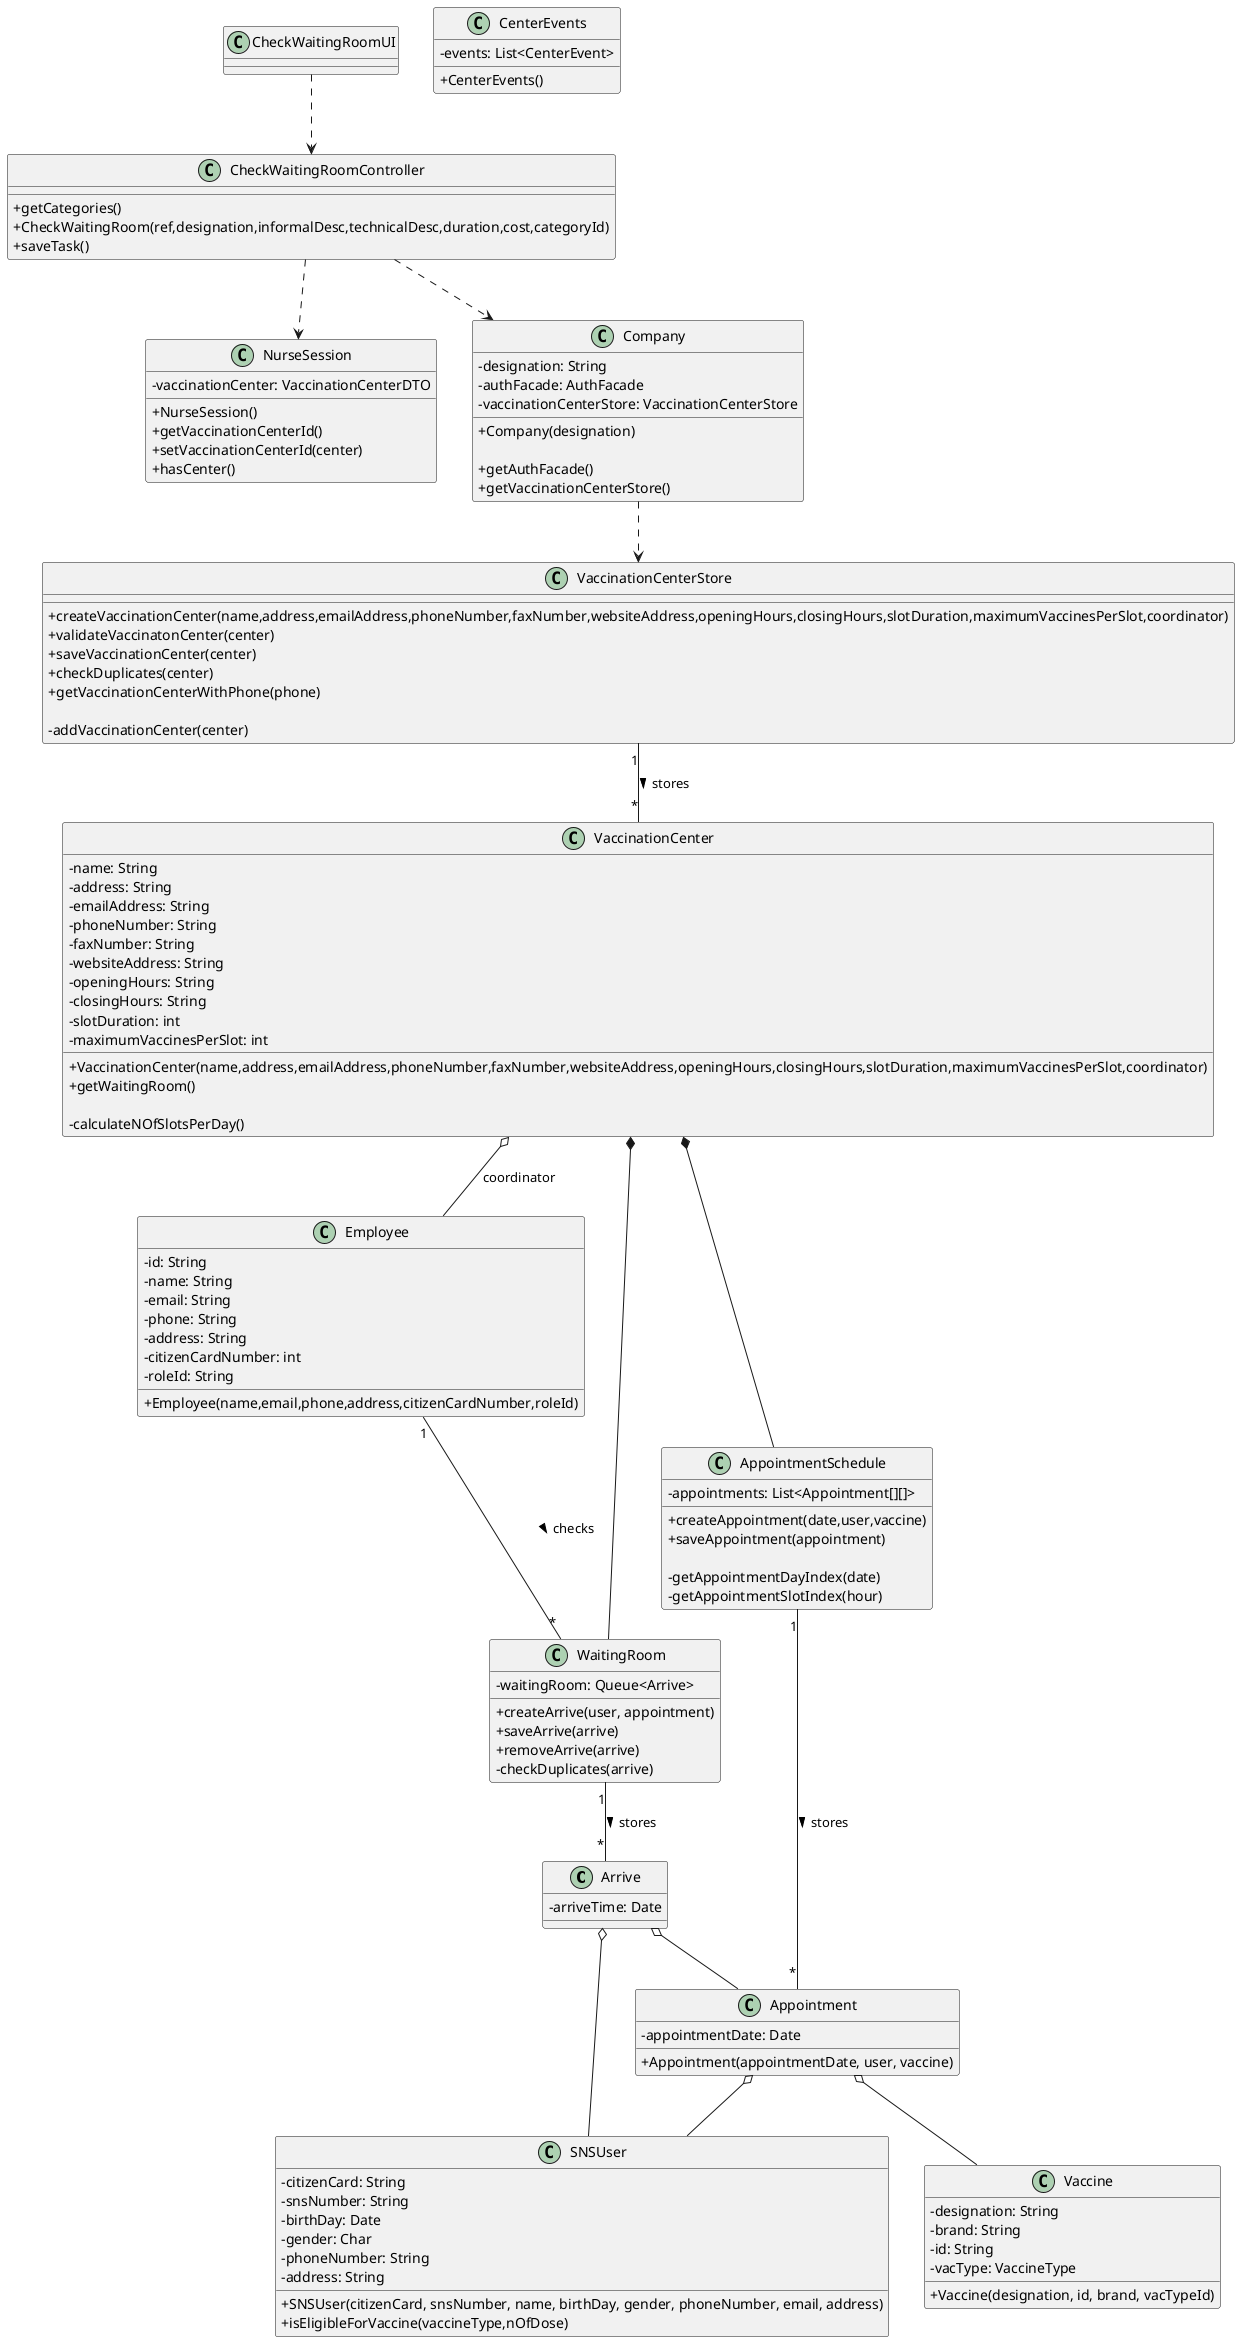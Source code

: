 @startuml
skinparam classAttributeIconSize 0

class Arrive {
  -arriveTime: Date
}

class NurseSession {
  -vaccinationCenter: VaccinationCenterDTO

  + NurseSession()
  + getVaccinationCenterId()
  + setVaccinationCenterId(center)
  + hasCenter()
}

class Company {
  -designation: String
  -authFacade: AuthFacade
  -vaccinationCenterStore: VaccinationCenterStore
  
  +Company(designation)

  +getAuthFacade()
  +getVaccinationCenterStore()
}

class CheckWaitingRoomController {
  +getCategories()
  +CheckWaitingRoom(ref,designation,informalDesc,technicalDesc,duration,cost,categoryId)
  +saveTask()
}

class CheckWaitingRoomUI {}

class VaccinationCenter {
  - name: String
  - address: String
  - emailAddress: String
  - phoneNumber: String
  - faxNumber: String
  - websiteAddress: String
  - openingHours: String
  - closingHours: String
  - slotDuration: int
  - maximumVaccinesPerSlot: int
  
  +VaccinationCenter(name,address,emailAddress,phoneNumber,faxNumber,websiteAddress,openingHours,closingHours,slotDuration,maximumVaccinesPerSlot,coordinator)
  +getWaitingRoom()

  -calculateNOfSlotsPerDay()
}

class VaccinationCenterStore {
  +createVaccinationCenter(name,address,emailAddress,phoneNumber,faxNumber,websiteAddress,openingHours,closingHours,slotDuration,maximumVaccinesPerSlot,coordinator)
  +validateVaccinatonCenter(center)
  +saveVaccinationCenter(center)
  +checkDuplicates(center)
  +getVaccinationCenterWithPhone(phone)

  -addVaccinationCenter(center)
}

class Employee {
  -id: String 
  -name: String 
  -email: String 
  -phone: String 
  -address: String 
  -citizenCardNumber: int 
  -roleId: String 

  +Employee(name,email,phone,address,citizenCardNumber,roleId)
}

class SNSUser {
  - citizenCard: String
  - snsNumber: String
  - birthDay: Date
  - gender: Char
  - phoneNumber: String
  - address: String

  + SNSUser(citizenCard, snsNumber, name, birthDay, gender, phoneNumber, email, address)
  + isEligibleForVaccine(vaccineType,nOfDose)
}

class WaitingRoom {
  - waitingRoom: Queue<Arrive>

  +createArrive(user, appointment)
  +saveArrive(arrive)
  +removeArrive(arrive)
  -checkDuplicates(arrive)
}

class CenterEvents {
  - events: List<CenterEvent>

  +CenterEvents()
}

class AppointmentSchedule {
  -appointments: List<Appointment[][]>
  +createAppointment(date,user,vaccine)
  +saveAppointment(appointment)

  -getAppointmentDayIndex(date)
  -getAppointmentSlotIndex(hour)
}

class Appointment {
  - appointmentDate: Date

  +Appointment(appointmentDate, user, vaccine)
}

class Vaccine {
  -designation: String
  -brand: String
  -id: String
  -vacType: VaccineType

  +Vaccine(designation, id, brand, vacTypeId)
}

CheckWaitingRoomUI ..> CheckWaitingRoomController
CheckWaitingRoomController ..> Company

Arrive o-- SNSUser
Arrive o-- Appointment
Appointment o-- SNSUser

VaccinationCenter o-- Employee : coordinator
VaccinationCenterStore "1" -- "*" VaccinationCenter : stores >

Company ..> VaccinationCenterStore

WaitingRoom "1" -- "*" Arrive : stores >

Employee "1" -- "*" WaitingRoom : checks >
VaccinationCenter *-- WaitingRoom

CheckWaitingRoomController ..> NurseSession

AppointmentSchedule "1" -- "*" Appointment : stores >
VaccinationCenter *-- AppointmentSchedule
Appointment o-- Vaccine

@enduml
